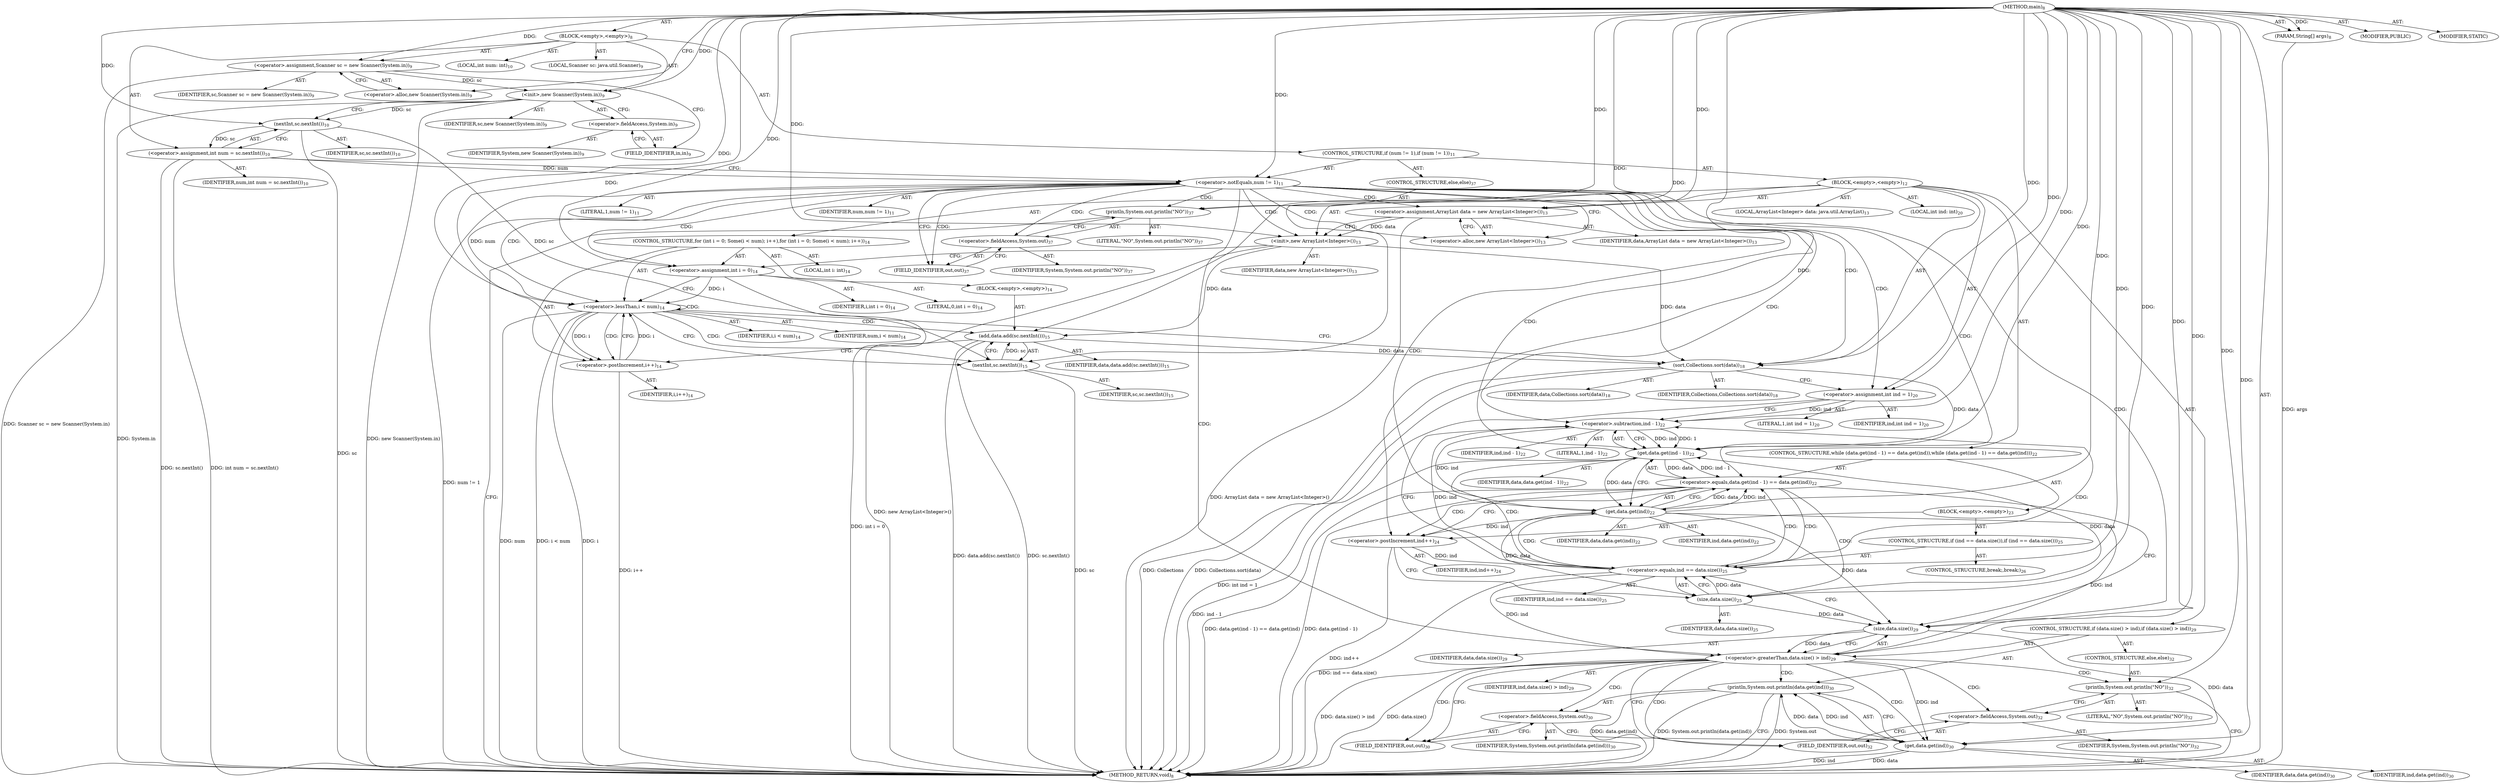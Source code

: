 digraph "main" {  
"21" [label = <(METHOD,main)<SUB>8</SUB>> ]
"22" [label = <(PARAM,String[] args)<SUB>8</SUB>> ]
"23" [label = <(BLOCK,&lt;empty&gt;,&lt;empty&gt;)<SUB>8</SUB>> ]
"4" [label = <(LOCAL,Scanner sc: java.util.Scanner)<SUB>9</SUB>> ]
"24" [label = <(&lt;operator&gt;.assignment,Scanner sc = new Scanner(System.in))<SUB>9</SUB>> ]
"25" [label = <(IDENTIFIER,sc,Scanner sc = new Scanner(System.in))<SUB>9</SUB>> ]
"26" [label = <(&lt;operator&gt;.alloc,new Scanner(System.in))<SUB>9</SUB>> ]
"27" [label = <(&lt;init&gt;,new Scanner(System.in))<SUB>9</SUB>> ]
"3" [label = <(IDENTIFIER,sc,new Scanner(System.in))<SUB>9</SUB>> ]
"28" [label = <(&lt;operator&gt;.fieldAccess,System.in)<SUB>9</SUB>> ]
"29" [label = <(IDENTIFIER,System,new Scanner(System.in))<SUB>9</SUB>> ]
"30" [label = <(FIELD_IDENTIFIER,in,in)<SUB>9</SUB>> ]
"31" [label = <(LOCAL,int num: int)<SUB>10</SUB>> ]
"32" [label = <(&lt;operator&gt;.assignment,int num = sc.nextInt())<SUB>10</SUB>> ]
"33" [label = <(IDENTIFIER,num,int num = sc.nextInt())<SUB>10</SUB>> ]
"34" [label = <(nextInt,sc.nextInt())<SUB>10</SUB>> ]
"35" [label = <(IDENTIFIER,sc,sc.nextInt())<SUB>10</SUB>> ]
"36" [label = <(CONTROL_STRUCTURE,if (num != 1),if (num != 1))<SUB>11</SUB>> ]
"37" [label = <(&lt;operator&gt;.notEquals,num != 1)<SUB>11</SUB>> ]
"38" [label = <(IDENTIFIER,num,num != 1)<SUB>11</SUB>> ]
"39" [label = <(LITERAL,1,num != 1)<SUB>11</SUB>> ]
"40" [label = <(BLOCK,&lt;empty&gt;,&lt;empty&gt;)<SUB>12</SUB>> ]
"6" [label = <(LOCAL,ArrayList&lt;Integer&gt; data: java.util.ArrayList)<SUB>13</SUB>> ]
"41" [label = <(&lt;operator&gt;.assignment,ArrayList data = new ArrayList&lt;Integer&gt;())<SUB>13</SUB>> ]
"42" [label = <(IDENTIFIER,data,ArrayList data = new ArrayList&lt;Integer&gt;())<SUB>13</SUB>> ]
"43" [label = <(&lt;operator&gt;.alloc,new ArrayList&lt;Integer&gt;())<SUB>13</SUB>> ]
"44" [label = <(&lt;init&gt;,new ArrayList&lt;Integer&gt;())<SUB>13</SUB>> ]
"5" [label = <(IDENTIFIER,data,new ArrayList&lt;Integer&gt;())<SUB>13</SUB>> ]
"45" [label = <(CONTROL_STRUCTURE,for (int i = 0; Some(i &lt; num); i++),for (int i = 0; Some(i &lt; num); i++))<SUB>14</SUB>> ]
"46" [label = <(LOCAL,int i: int)<SUB>14</SUB>> ]
"47" [label = <(&lt;operator&gt;.assignment,int i = 0)<SUB>14</SUB>> ]
"48" [label = <(IDENTIFIER,i,int i = 0)<SUB>14</SUB>> ]
"49" [label = <(LITERAL,0,int i = 0)<SUB>14</SUB>> ]
"50" [label = <(&lt;operator&gt;.lessThan,i &lt; num)<SUB>14</SUB>> ]
"51" [label = <(IDENTIFIER,i,i &lt; num)<SUB>14</SUB>> ]
"52" [label = <(IDENTIFIER,num,i &lt; num)<SUB>14</SUB>> ]
"53" [label = <(&lt;operator&gt;.postIncrement,i++)<SUB>14</SUB>> ]
"54" [label = <(IDENTIFIER,i,i++)<SUB>14</SUB>> ]
"55" [label = <(BLOCK,&lt;empty&gt;,&lt;empty&gt;)<SUB>14</SUB>> ]
"56" [label = <(add,data.add(sc.nextInt()))<SUB>15</SUB>> ]
"57" [label = <(IDENTIFIER,data,data.add(sc.nextInt()))<SUB>15</SUB>> ]
"58" [label = <(nextInt,sc.nextInt())<SUB>15</SUB>> ]
"59" [label = <(IDENTIFIER,sc,sc.nextInt())<SUB>15</SUB>> ]
"60" [label = <(sort,Collections.sort(data))<SUB>18</SUB>> ]
"61" [label = <(IDENTIFIER,Collections,Collections.sort(data))<SUB>18</SUB>> ]
"62" [label = <(IDENTIFIER,data,Collections.sort(data))<SUB>18</SUB>> ]
"63" [label = <(LOCAL,int ind: int)<SUB>20</SUB>> ]
"64" [label = <(&lt;operator&gt;.assignment,int ind = 1)<SUB>20</SUB>> ]
"65" [label = <(IDENTIFIER,ind,int ind = 1)<SUB>20</SUB>> ]
"66" [label = <(LITERAL,1,int ind = 1)<SUB>20</SUB>> ]
"67" [label = <(CONTROL_STRUCTURE,while (data.get(ind - 1) == data.get(ind)),while (data.get(ind - 1) == data.get(ind)))<SUB>22</SUB>> ]
"68" [label = <(&lt;operator&gt;.equals,data.get(ind - 1) == data.get(ind))<SUB>22</SUB>> ]
"69" [label = <(get,data.get(ind - 1))<SUB>22</SUB>> ]
"70" [label = <(IDENTIFIER,data,data.get(ind - 1))<SUB>22</SUB>> ]
"71" [label = <(&lt;operator&gt;.subtraction,ind - 1)<SUB>22</SUB>> ]
"72" [label = <(IDENTIFIER,ind,ind - 1)<SUB>22</SUB>> ]
"73" [label = <(LITERAL,1,ind - 1)<SUB>22</SUB>> ]
"74" [label = <(get,data.get(ind))<SUB>22</SUB>> ]
"75" [label = <(IDENTIFIER,data,data.get(ind))<SUB>22</SUB>> ]
"76" [label = <(IDENTIFIER,ind,data.get(ind))<SUB>22</SUB>> ]
"77" [label = <(BLOCK,&lt;empty&gt;,&lt;empty&gt;)<SUB>23</SUB>> ]
"78" [label = <(&lt;operator&gt;.postIncrement,ind++)<SUB>24</SUB>> ]
"79" [label = <(IDENTIFIER,ind,ind++)<SUB>24</SUB>> ]
"80" [label = <(CONTROL_STRUCTURE,if (ind == data.size()),if (ind == data.size()))<SUB>25</SUB>> ]
"81" [label = <(&lt;operator&gt;.equals,ind == data.size())<SUB>25</SUB>> ]
"82" [label = <(IDENTIFIER,ind,ind == data.size())<SUB>25</SUB>> ]
"83" [label = <(size,data.size())<SUB>25</SUB>> ]
"84" [label = <(IDENTIFIER,data,data.size())<SUB>25</SUB>> ]
"85" [label = <(CONTROL_STRUCTURE,break;,break;)<SUB>26</SUB>> ]
"86" [label = <(CONTROL_STRUCTURE,if (data.size() &gt; ind),if (data.size() &gt; ind))<SUB>29</SUB>> ]
"87" [label = <(&lt;operator&gt;.greaterThan,data.size() &gt; ind)<SUB>29</SUB>> ]
"88" [label = <(size,data.size())<SUB>29</SUB>> ]
"89" [label = <(IDENTIFIER,data,data.size())<SUB>29</SUB>> ]
"90" [label = <(IDENTIFIER,ind,data.size() &gt; ind)<SUB>29</SUB>> ]
"91" [label = <(println,System.out.println(data.get(ind)))<SUB>30</SUB>> ]
"92" [label = <(&lt;operator&gt;.fieldAccess,System.out)<SUB>30</SUB>> ]
"93" [label = <(IDENTIFIER,System,System.out.println(data.get(ind)))<SUB>30</SUB>> ]
"94" [label = <(FIELD_IDENTIFIER,out,out)<SUB>30</SUB>> ]
"95" [label = <(get,data.get(ind))<SUB>30</SUB>> ]
"96" [label = <(IDENTIFIER,data,data.get(ind))<SUB>30</SUB>> ]
"97" [label = <(IDENTIFIER,ind,data.get(ind))<SUB>30</SUB>> ]
"98" [label = <(CONTROL_STRUCTURE,else,else)<SUB>32</SUB>> ]
"99" [label = <(println,System.out.println(&quot;NO&quot;))<SUB>32</SUB>> ]
"100" [label = <(&lt;operator&gt;.fieldAccess,System.out)<SUB>32</SUB>> ]
"101" [label = <(IDENTIFIER,System,System.out.println(&quot;NO&quot;))<SUB>32</SUB>> ]
"102" [label = <(FIELD_IDENTIFIER,out,out)<SUB>32</SUB>> ]
"103" [label = <(LITERAL,&quot;NO&quot;,System.out.println(&quot;NO&quot;))<SUB>32</SUB>> ]
"104" [label = <(CONTROL_STRUCTURE,else,else)<SUB>37</SUB>> ]
"105" [label = <(println,System.out.println(&quot;NO&quot;))<SUB>37</SUB>> ]
"106" [label = <(&lt;operator&gt;.fieldAccess,System.out)<SUB>37</SUB>> ]
"107" [label = <(IDENTIFIER,System,System.out.println(&quot;NO&quot;))<SUB>37</SUB>> ]
"108" [label = <(FIELD_IDENTIFIER,out,out)<SUB>37</SUB>> ]
"109" [label = <(LITERAL,&quot;NO&quot;,System.out.println(&quot;NO&quot;))<SUB>37</SUB>> ]
"110" [label = <(MODIFIER,PUBLIC)> ]
"111" [label = <(MODIFIER,STATIC)> ]
"112" [label = <(METHOD_RETURN,void)<SUB>8</SUB>> ]
  "21" -> "22"  [ label = "AST: "] 
  "21" -> "23"  [ label = "AST: "] 
  "21" -> "110"  [ label = "AST: "] 
  "21" -> "111"  [ label = "AST: "] 
  "21" -> "112"  [ label = "AST: "] 
  "23" -> "4"  [ label = "AST: "] 
  "23" -> "24"  [ label = "AST: "] 
  "23" -> "27"  [ label = "AST: "] 
  "23" -> "31"  [ label = "AST: "] 
  "23" -> "32"  [ label = "AST: "] 
  "23" -> "36"  [ label = "AST: "] 
  "24" -> "25"  [ label = "AST: "] 
  "24" -> "26"  [ label = "AST: "] 
  "27" -> "3"  [ label = "AST: "] 
  "27" -> "28"  [ label = "AST: "] 
  "28" -> "29"  [ label = "AST: "] 
  "28" -> "30"  [ label = "AST: "] 
  "32" -> "33"  [ label = "AST: "] 
  "32" -> "34"  [ label = "AST: "] 
  "34" -> "35"  [ label = "AST: "] 
  "36" -> "37"  [ label = "AST: "] 
  "36" -> "40"  [ label = "AST: "] 
  "36" -> "104"  [ label = "AST: "] 
  "37" -> "38"  [ label = "AST: "] 
  "37" -> "39"  [ label = "AST: "] 
  "40" -> "6"  [ label = "AST: "] 
  "40" -> "41"  [ label = "AST: "] 
  "40" -> "44"  [ label = "AST: "] 
  "40" -> "45"  [ label = "AST: "] 
  "40" -> "60"  [ label = "AST: "] 
  "40" -> "63"  [ label = "AST: "] 
  "40" -> "64"  [ label = "AST: "] 
  "40" -> "67"  [ label = "AST: "] 
  "40" -> "86"  [ label = "AST: "] 
  "41" -> "42"  [ label = "AST: "] 
  "41" -> "43"  [ label = "AST: "] 
  "44" -> "5"  [ label = "AST: "] 
  "45" -> "46"  [ label = "AST: "] 
  "45" -> "47"  [ label = "AST: "] 
  "45" -> "50"  [ label = "AST: "] 
  "45" -> "53"  [ label = "AST: "] 
  "45" -> "55"  [ label = "AST: "] 
  "47" -> "48"  [ label = "AST: "] 
  "47" -> "49"  [ label = "AST: "] 
  "50" -> "51"  [ label = "AST: "] 
  "50" -> "52"  [ label = "AST: "] 
  "53" -> "54"  [ label = "AST: "] 
  "55" -> "56"  [ label = "AST: "] 
  "56" -> "57"  [ label = "AST: "] 
  "56" -> "58"  [ label = "AST: "] 
  "58" -> "59"  [ label = "AST: "] 
  "60" -> "61"  [ label = "AST: "] 
  "60" -> "62"  [ label = "AST: "] 
  "64" -> "65"  [ label = "AST: "] 
  "64" -> "66"  [ label = "AST: "] 
  "67" -> "68"  [ label = "AST: "] 
  "67" -> "77"  [ label = "AST: "] 
  "68" -> "69"  [ label = "AST: "] 
  "68" -> "74"  [ label = "AST: "] 
  "69" -> "70"  [ label = "AST: "] 
  "69" -> "71"  [ label = "AST: "] 
  "71" -> "72"  [ label = "AST: "] 
  "71" -> "73"  [ label = "AST: "] 
  "74" -> "75"  [ label = "AST: "] 
  "74" -> "76"  [ label = "AST: "] 
  "77" -> "78"  [ label = "AST: "] 
  "77" -> "80"  [ label = "AST: "] 
  "78" -> "79"  [ label = "AST: "] 
  "80" -> "81"  [ label = "AST: "] 
  "80" -> "85"  [ label = "AST: "] 
  "81" -> "82"  [ label = "AST: "] 
  "81" -> "83"  [ label = "AST: "] 
  "83" -> "84"  [ label = "AST: "] 
  "86" -> "87"  [ label = "AST: "] 
  "86" -> "91"  [ label = "AST: "] 
  "86" -> "98"  [ label = "AST: "] 
  "87" -> "88"  [ label = "AST: "] 
  "87" -> "90"  [ label = "AST: "] 
  "88" -> "89"  [ label = "AST: "] 
  "91" -> "92"  [ label = "AST: "] 
  "91" -> "95"  [ label = "AST: "] 
  "92" -> "93"  [ label = "AST: "] 
  "92" -> "94"  [ label = "AST: "] 
  "95" -> "96"  [ label = "AST: "] 
  "95" -> "97"  [ label = "AST: "] 
  "98" -> "99"  [ label = "AST: "] 
  "99" -> "100"  [ label = "AST: "] 
  "99" -> "103"  [ label = "AST: "] 
  "100" -> "101"  [ label = "AST: "] 
  "100" -> "102"  [ label = "AST: "] 
  "104" -> "105"  [ label = "AST: "] 
  "105" -> "106"  [ label = "AST: "] 
  "105" -> "109"  [ label = "AST: "] 
  "106" -> "107"  [ label = "AST: "] 
  "106" -> "108"  [ label = "AST: "] 
  "24" -> "30"  [ label = "CFG: "] 
  "27" -> "34"  [ label = "CFG: "] 
  "32" -> "37"  [ label = "CFG: "] 
  "26" -> "24"  [ label = "CFG: "] 
  "28" -> "27"  [ label = "CFG: "] 
  "34" -> "32"  [ label = "CFG: "] 
  "37" -> "43"  [ label = "CFG: "] 
  "37" -> "108"  [ label = "CFG: "] 
  "30" -> "28"  [ label = "CFG: "] 
  "41" -> "44"  [ label = "CFG: "] 
  "44" -> "47"  [ label = "CFG: "] 
  "60" -> "64"  [ label = "CFG: "] 
  "64" -> "71"  [ label = "CFG: "] 
  "105" -> "112"  [ label = "CFG: "] 
  "43" -> "41"  [ label = "CFG: "] 
  "47" -> "50"  [ label = "CFG: "] 
  "50" -> "58"  [ label = "CFG: "] 
  "50" -> "60"  [ label = "CFG: "] 
  "53" -> "50"  [ label = "CFG: "] 
  "68" -> "78"  [ label = "CFG: "] 
  "68" -> "88"  [ label = "CFG: "] 
  "87" -> "94"  [ label = "CFG: "] 
  "87" -> "102"  [ label = "CFG: "] 
  "91" -> "112"  [ label = "CFG: "] 
  "106" -> "105"  [ label = "CFG: "] 
  "56" -> "53"  [ label = "CFG: "] 
  "69" -> "74"  [ label = "CFG: "] 
  "74" -> "68"  [ label = "CFG: "] 
  "78" -> "83"  [ label = "CFG: "] 
  "88" -> "87"  [ label = "CFG: "] 
  "92" -> "95"  [ label = "CFG: "] 
  "95" -> "91"  [ label = "CFG: "] 
  "99" -> "112"  [ label = "CFG: "] 
  "108" -> "106"  [ label = "CFG: "] 
  "58" -> "56"  [ label = "CFG: "] 
  "71" -> "69"  [ label = "CFG: "] 
  "81" -> "71"  [ label = "CFG: "] 
  "81" -> "88"  [ label = "CFG: "] 
  "94" -> "92"  [ label = "CFG: "] 
  "100" -> "99"  [ label = "CFG: "] 
  "83" -> "81"  [ label = "CFG: "] 
  "102" -> "100"  [ label = "CFG: "] 
  "21" -> "26"  [ label = "CFG: "] 
  "22" -> "112"  [ label = "DDG: args"] 
  "24" -> "112"  [ label = "DDG: Scanner sc = new Scanner(System.in)"] 
  "27" -> "112"  [ label = "DDG: System.in"] 
  "27" -> "112"  [ label = "DDG: new Scanner(System.in)"] 
  "34" -> "112"  [ label = "DDG: sc"] 
  "32" -> "112"  [ label = "DDG: sc.nextInt()"] 
  "32" -> "112"  [ label = "DDG: int num = sc.nextInt()"] 
  "37" -> "112"  [ label = "DDG: num != 1"] 
  "41" -> "112"  [ label = "DDG: ArrayList data = new ArrayList&lt;Integer&gt;()"] 
  "44" -> "112"  [ label = "DDG: new ArrayList&lt;Integer&gt;()"] 
  "47" -> "112"  [ label = "DDG: int i = 0"] 
  "50" -> "112"  [ label = "DDG: i"] 
  "50" -> "112"  [ label = "DDG: num"] 
  "50" -> "112"  [ label = "DDG: i &lt; num"] 
  "60" -> "112"  [ label = "DDG: Collections.sort(data)"] 
  "64" -> "112"  [ label = "DDG: int ind = 1"] 
  "69" -> "112"  [ label = "DDG: ind - 1"] 
  "68" -> "112"  [ label = "DDG: data.get(ind - 1)"] 
  "68" -> "112"  [ label = "DDG: data.get(ind - 1) == data.get(ind)"] 
  "78" -> "112"  [ label = "DDG: ind++"] 
  "81" -> "112"  [ label = "DDG: ind == data.size()"] 
  "87" -> "112"  [ label = "DDG: data.size()"] 
  "87" -> "112"  [ label = "DDG: data.size() &gt; ind"] 
  "91" -> "112"  [ label = "DDG: System.out"] 
  "95" -> "112"  [ label = "DDG: data"] 
  "95" -> "112"  [ label = "DDG: ind"] 
  "91" -> "112"  [ label = "DDG: data.get(ind)"] 
  "91" -> "112"  [ label = "DDG: System.out.println(data.get(ind))"] 
  "58" -> "112"  [ label = "DDG: sc"] 
  "56" -> "112"  [ label = "DDG: sc.nextInt()"] 
  "56" -> "112"  [ label = "DDG: data.add(sc.nextInt())"] 
  "53" -> "112"  [ label = "DDG: i++"] 
  "60" -> "112"  [ label = "DDG: Collections"] 
  "21" -> "22"  [ label = "DDG: "] 
  "21" -> "24"  [ label = "DDG: "] 
  "34" -> "32"  [ label = "DDG: sc"] 
  "24" -> "27"  [ label = "DDG: sc"] 
  "21" -> "27"  [ label = "DDG: "] 
  "27" -> "34"  [ label = "DDG: sc"] 
  "21" -> "34"  [ label = "DDG: "] 
  "32" -> "37"  [ label = "DDG: num"] 
  "21" -> "37"  [ label = "DDG: "] 
  "21" -> "41"  [ label = "DDG: "] 
  "21" -> "64"  [ label = "DDG: "] 
  "41" -> "44"  [ label = "DDG: data"] 
  "21" -> "44"  [ label = "DDG: "] 
  "21" -> "47"  [ label = "DDG: "] 
  "21" -> "60"  [ label = "DDG: "] 
  "44" -> "60"  [ label = "DDG: data"] 
  "56" -> "60"  [ label = "DDG: data"] 
  "21" -> "105"  [ label = "DDG: "] 
  "47" -> "50"  [ label = "DDG: i"] 
  "53" -> "50"  [ label = "DDG: i"] 
  "21" -> "50"  [ label = "DDG: "] 
  "37" -> "50"  [ label = "DDG: num"] 
  "50" -> "53"  [ label = "DDG: i"] 
  "21" -> "53"  [ label = "DDG: "] 
  "69" -> "68"  [ label = "DDG: data"] 
  "69" -> "68"  [ label = "DDG: ind - 1"] 
  "74" -> "68"  [ label = "DDG: data"] 
  "74" -> "68"  [ label = "DDG: ind"] 
  "88" -> "87"  [ label = "DDG: data"] 
  "74" -> "87"  [ label = "DDG: ind"] 
  "81" -> "87"  [ label = "DDG: ind"] 
  "21" -> "87"  [ label = "DDG: "] 
  "95" -> "91"  [ label = "DDG: data"] 
  "95" -> "91"  [ label = "DDG: ind"] 
  "44" -> "56"  [ label = "DDG: data"] 
  "21" -> "56"  [ label = "DDG: "] 
  "58" -> "56"  [ label = "DDG: sc"] 
  "60" -> "69"  [ label = "DDG: data"] 
  "83" -> "69"  [ label = "DDG: data"] 
  "21" -> "69"  [ label = "DDG: "] 
  "71" -> "69"  [ label = "DDG: ind"] 
  "71" -> "69"  [ label = "DDG: 1"] 
  "69" -> "74"  [ label = "DDG: data"] 
  "21" -> "74"  [ label = "DDG: "] 
  "71" -> "74"  [ label = "DDG: ind"] 
  "74" -> "78"  [ label = "DDG: ind"] 
  "21" -> "78"  [ label = "DDG: "] 
  "74" -> "88"  [ label = "DDG: data"] 
  "83" -> "88"  [ label = "DDG: data"] 
  "21" -> "88"  [ label = "DDG: "] 
  "88" -> "95"  [ label = "DDG: data"] 
  "21" -> "95"  [ label = "DDG: "] 
  "87" -> "95"  [ label = "DDG: ind"] 
  "21" -> "99"  [ label = "DDG: "] 
  "34" -> "58"  [ label = "DDG: sc"] 
  "21" -> "58"  [ label = "DDG: "] 
  "64" -> "71"  [ label = "DDG: ind"] 
  "81" -> "71"  [ label = "DDG: ind"] 
  "21" -> "71"  [ label = "DDG: "] 
  "78" -> "81"  [ label = "DDG: ind"] 
  "21" -> "81"  [ label = "DDG: "] 
  "83" -> "81"  [ label = "DDG: data"] 
  "74" -> "83"  [ label = "DDG: data"] 
  "21" -> "83"  [ label = "DDG: "] 
  "37" -> "47"  [ label = "CDG: "] 
  "37" -> "68"  [ label = "CDG: "] 
  "37" -> "60"  [ label = "CDG: "] 
  "37" -> "64"  [ label = "CDG: "] 
  "37" -> "69"  [ label = "CDG: "] 
  "37" -> "74"  [ label = "CDG: "] 
  "37" -> "106"  [ label = "CDG: "] 
  "37" -> "50"  [ label = "CDG: "] 
  "37" -> "87"  [ label = "CDG: "] 
  "37" -> "44"  [ label = "CDG: "] 
  "37" -> "43"  [ label = "CDG: "] 
  "37" -> "71"  [ label = "CDG: "] 
  "37" -> "105"  [ label = "CDG: "] 
  "37" -> "88"  [ label = "CDG: "] 
  "37" -> "41"  [ label = "CDG: "] 
  "37" -> "108"  [ label = "CDG: "] 
  "50" -> "56"  [ label = "CDG: "] 
  "50" -> "50"  [ label = "CDG: "] 
  "50" -> "58"  [ label = "CDG: "] 
  "50" -> "53"  [ label = "CDG: "] 
  "68" -> "81"  [ label = "CDG: "] 
  "68" -> "83"  [ label = "CDG: "] 
  "68" -> "78"  [ label = "CDG: "] 
  "87" -> "94"  [ label = "CDG: "] 
  "87" -> "99"  [ label = "CDG: "] 
  "87" -> "102"  [ label = "CDG: "] 
  "87" -> "95"  [ label = "CDG: "] 
  "87" -> "92"  [ label = "CDG: "] 
  "87" -> "91"  [ label = "CDG: "] 
  "87" -> "100"  [ label = "CDG: "] 
  "81" -> "68"  [ label = "CDG: "] 
  "81" -> "69"  [ label = "CDG: "] 
  "81" -> "74"  [ label = "CDG: "] 
  "81" -> "71"  [ label = "CDG: "] 
}
